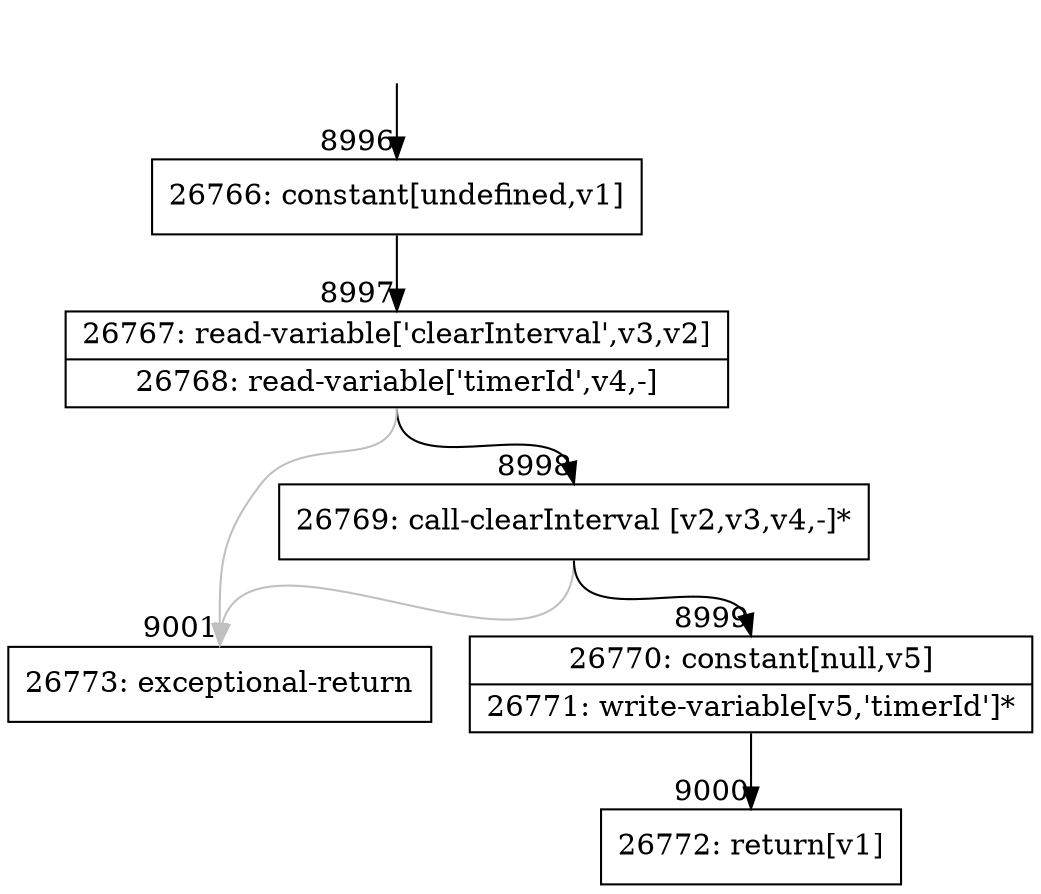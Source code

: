 digraph {
rankdir="TD"
BB_entry561[shape=none,label=""];
BB_entry561 -> BB8996 [tailport=s, headport=n, headlabel="    8996"]
BB8996 [shape=record label="{26766: constant[undefined,v1]}" ] 
BB8996 -> BB8997 [tailport=s, headport=n, headlabel="      8997"]
BB8997 [shape=record label="{26767: read-variable['clearInterval',v3,v2]|26768: read-variable['timerId',v4,-]}" ] 
BB8997 -> BB8998 [tailport=s, headport=n, headlabel="      8998"]
BB8997 -> BB9001 [tailport=s, headport=n, color=gray, headlabel="      9001"]
BB8998 [shape=record label="{26769: call-clearInterval [v2,v3,v4,-]*}" ] 
BB8998 -> BB8999 [tailport=s, headport=n, headlabel="      8999"]
BB8998 -> BB9001 [tailport=s, headport=n, color=gray]
BB8999 [shape=record label="{26770: constant[null,v5]|26771: write-variable[v5,'timerId']*}" ] 
BB8999 -> BB9000 [tailport=s, headport=n, headlabel="      9000"]
BB9000 [shape=record label="{26772: return[v1]}" ] 
BB9001 [shape=record label="{26773: exceptional-return}" ] 
//#$~ 9344
}
